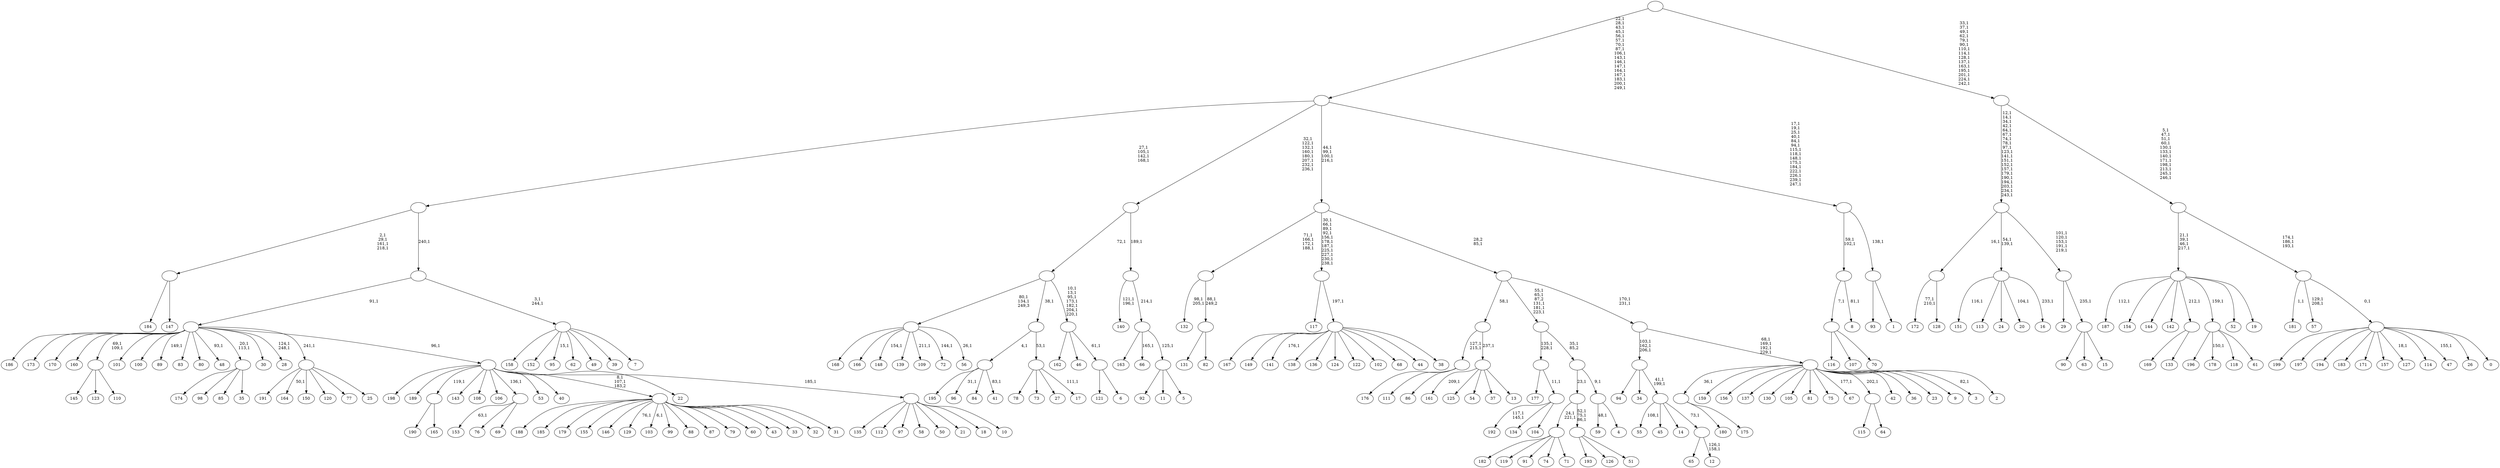 digraph T {
	450 [label="199"]
	449 [label="198"]
	448 [label="197"]
	447 [label="196"]
	446 [label="195"]
	445 [label="194"]
	444 [label="193"]
	443 [label="192"]
	440 [label="191"]
	439 [label="190"]
	438 [label="189"]
	437 [label="188"]
	436 [label="187"]
	434 [label="186"]
	433 [label="185"]
	432 [label="184"]
	431 [label="183"]
	430 [label="182"]
	429 [label="181"]
	427 [label="180"]
	426 [label="179"]
	425 [label="178"]
	423 [label="177"]
	422 [label="176"]
	421 [label="175"]
	420 [label=""]
	419 [label="174"]
	418 [label="173"]
	417 [label="172"]
	414 [label="171"]
	413 [label="170"]
	412 [label="169"]
	411 [label="168"]
	410 [label="167"]
	409 [label="166"]
	408 [label="165"]
	407 [label=""]
	406 [label="164"]
	404 [label="163"]
	403 [label="162"]
	402 [label="161"]
	400 [label="160"]
	399 [label="159"]
	398 [label="158"]
	397 [label="157"]
	396 [label="156"]
	395 [label="155"]
	394 [label="154"]
	393 [label="153"]
	391 [label="152"]
	390 [label="151"]
	388 [label="150"]
	387 [label="149"]
	386 [label="148"]
	384 [label="147"]
	383 [label=""]
	379 [label="146"]
	378 [label="145"]
	377 [label="144"]
	376 [label="143"]
	375 [label="142"]
	374 [label="141"]
	372 [label="140"]
	369 [label="139"]
	368 [label="138"]
	367 [label="137"]
	366 [label="136"]
	365 [label="135"]
	364 [label="134"]
	363 [label="133"]
	362 [label=""]
	361 [label="132"]
	358 [label="131"]
	357 [label="130"]
	356 [label="129"]
	354 [label="128"]
	353 [label=""]
	352 [label="127"]
	350 [label="126"]
	349 [label="125"]
	348 [label="124"]
	347 [label="123"]
	346 [label="122"]
	345 [label="121"]
	344 [label="120"]
	343 [label="119"]
	342 [label="118"]
	341 [label="117"]
	340 [label="116"]
	339 [label="115"]
	338 [label="114"]
	337 [label="113"]
	336 [label="112"]
	335 [label="111"]
	334 [label="110"]
	333 [label=""]
	331 [label="109"]
	329 [label="108"]
	328 [label="107"]
	327 [label="106"]
	326 [label="105"]
	325 [label="104"]
	324 [label=""]
	323 [label=""]
	321 [label="103"]
	319 [label="102"]
	318 [label="101"]
	317 [label="100"]
	316 [label="99"]
	315 [label="98"]
	314 [label="97"]
	313 [label="96"]
	311 [label="95"]
	309 [label="94"]
	308 [label="93"]
	307 [label="92"]
	306 [label="91"]
	305 [label="90"]
	304 [label="89"]
	302 [label="88"]
	301 [label="87"]
	300 [label="86"]
	299 [label=""]
	297 [label="85"]
	296 [label="84"]
	295 [label="83"]
	294 [label="82"]
	293 [label=""]
	292 [label=""]
	288 [label="81"]
	287 [label="80"]
	286 [label="79"]
	285 [label="78"]
	284 [label="77"]
	283 [label="76"]
	282 [label="75"]
	281 [label="74"]
	280 [label="73"]
	279 [label="72"]
	277 [label="71"]
	276 [label=""]
	274 [label="70"]
	273 [label=""]
	272 [label="69"]
	271 [label=""]
	270 [label="68"]
	269 [label="67"]
	267 [label="66"]
	265 [label="65"]
	264 [label="64"]
	263 [label=""]
	262 [label="63"]
	261 [label="62"]
	260 [label="61"]
	259 [label=""]
	258 [label="60"]
	257 [label="59"]
	255 [label="58"]
	254 [label="57"]
	251 [label="56"]
	249 [label=""]
	247 [label="55"]
	245 [label="54"]
	244 [label="53"]
	243 [label="52"]
	242 [label="51"]
	241 [label=""]
	238 [label=""]
	237 [label="50"]
	236 [label="49"]
	235 [label="48"]
	233 [label="47"]
	231 [label="46"]
	230 [label="45"]
	229 [label="44"]
	228 [label="43"]
	227 [label="42"]
	226 [label="41"]
	224 [label=""]
	223 [label="40"]
	222 [label="39"]
	221 [label="38"]
	220 [label=""]
	219 [label=""]
	208 [label="37"]
	207 [label="36"]
	206 [label="35"]
	205 [label=""]
	203 [label="34"]
	202 [label="33"]
	201 [label="32"]
	200 [label="31"]
	199 [label=""]
	197 [label="30"]
	196 [label="29"]
	195 [label="28"]
	192 [label="27"]
	191 [label="26"]
	190 [label="25"]
	189 [label=""]
	188 [label="24"]
	187 [label="23"]
	186 [label="22"]
	185 [label="21"]
	184 [label="20"]
	182 [label="19"]
	181 [label=""]
	177 [label="18"]
	176 [label="17"]
	174 [label=""]
	173 [label=""]
	172 [label="16"]
	170 [label=""]
	168 [label="15"]
	167 [label=""]
	166 [label=""]
	161 [label=""]
	141 [label="14"]
	140 [label="13"]
	139 [label=""]
	138 [label=""]
	137 [label="12"]
	134 [label=""]
	133 [label=""]
	131 [label=""]
	128 [label="11"]
	127 [label="10"]
	126 [label=""]
	125 [label=""]
	124 [label=""]
	123 [label="9"]
	122 [label="8"]
	120 [label=""]
	118 [label="7"]
	117 [label=""]
	115 [label=""]
	114 [label=""]
	110 [label="6"]
	109 [label=""]
	108 [label=""]
	101 [label=""]
	100 [label="5"]
	99 [label=""]
	98 [label=""]
	97 [label=""]
	96 [label=""]
	88 [label="4"]
	87 [label=""]
	86 [label=""]
	85 [label=""]
	80 [label="3"]
	78 [label="2"]
	77 [label=""]
	73 [label=""]
	71 [label=""]
	70 [label=""]
	66 [label="1"]
	65 [label=""]
	64 [label=""]
	49 [label=""]
	32 [label="0"]
	31 [label=""]
	30 [label=""]
	27 [label=""]
	15 [label=""]
	0 [label=""]
	420 -> 427 [label=""]
	420 -> 421 [label=""]
	407 -> 439 [label=""]
	407 -> 408 [label=""]
	383 -> 432 [label=""]
	383 -> 384 [label=""]
	362 -> 412 [label=""]
	362 -> 363 [label=""]
	353 -> 417 [label="77,1\n210,1"]
	353 -> 354 [label=""]
	333 -> 378 [label=""]
	333 -> 347 [label=""]
	333 -> 334 [label=""]
	324 -> 443 [label="117,1\n145,1"]
	324 -> 364 [label=""]
	324 -> 325 [label=""]
	323 -> 423 [label=""]
	323 -> 324 [label="11,1"]
	299 -> 422 [label=""]
	299 -> 335 [label=""]
	299 -> 300 [label=""]
	293 -> 358 [label=""]
	293 -> 294 [label=""]
	292 -> 361 [label="98,1\n205,1"]
	292 -> 293 [label="88,1\n249,2"]
	276 -> 430 [label=""]
	276 -> 343 [label=""]
	276 -> 306 [label=""]
	276 -> 281 [label=""]
	276 -> 277 [label=""]
	273 -> 340 [label=""]
	273 -> 328 [label=""]
	273 -> 274 [label=""]
	271 -> 393 [label="63,1"]
	271 -> 283 [label=""]
	271 -> 272 [label=""]
	263 -> 339 [label=""]
	263 -> 264 [label=""]
	259 -> 425 [label="150,1"]
	259 -> 447 [label=""]
	259 -> 342 [label=""]
	259 -> 260 [label=""]
	249 -> 251 [label="26,1"]
	249 -> 279 [label="144,1"]
	249 -> 331 [label="211,1"]
	249 -> 386 [label="154,1"]
	249 -> 411 [label=""]
	249 -> 409 [label=""]
	249 -> 369 [label=""]
	241 -> 444 [label=""]
	241 -> 350 [label=""]
	241 -> 242 [label=""]
	238 -> 241 [label="52,1\n75,1\n86,1"]
	238 -> 276 [label="24,1\n221,1"]
	224 -> 226 [label="83,1"]
	224 -> 313 [label="31,1"]
	224 -> 446 [label=""]
	224 -> 296 [label=""]
	220 -> 374 [label="176,1"]
	220 -> 410 [label=""]
	220 -> 387 [label=""]
	220 -> 368 [label=""]
	220 -> 366 [label=""]
	220 -> 348 [label=""]
	220 -> 346 [label=""]
	220 -> 319 [label=""]
	220 -> 270 [label=""]
	220 -> 229 [label=""]
	220 -> 221 [label=""]
	219 -> 341 [label=""]
	219 -> 220 [label="197,1"]
	205 -> 419 [label=""]
	205 -> 315 [label=""]
	205 -> 297 [label=""]
	205 -> 206 [label=""]
	199 -> 321 [label="6,1"]
	199 -> 356 [label="76,1"]
	199 -> 437 [label=""]
	199 -> 433 [label=""]
	199 -> 426 [label=""]
	199 -> 395 [label=""]
	199 -> 379 [label=""]
	199 -> 316 [label=""]
	199 -> 302 [label=""]
	199 -> 301 [label=""]
	199 -> 286 [label=""]
	199 -> 258 [label=""]
	199 -> 228 [label=""]
	199 -> 202 [label=""]
	199 -> 201 [label=""]
	199 -> 200 [label=""]
	189 -> 406 [label="50,1"]
	189 -> 440 [label=""]
	189 -> 388 [label=""]
	189 -> 344 [label=""]
	189 -> 284 [label=""]
	189 -> 190 [label=""]
	181 -> 436 [label="112,1"]
	181 -> 394 [label=""]
	181 -> 377 [label=""]
	181 -> 375 [label=""]
	181 -> 362 [label="212,1"]
	181 -> 259 [label="159,1"]
	181 -> 243 [label=""]
	181 -> 182 [label=""]
	174 -> 176 [label="111,1"]
	174 -> 285 [label=""]
	174 -> 280 [label=""]
	174 -> 192 [label=""]
	173 -> 224 [label="4,1"]
	173 -> 174 [label="53,1"]
	170 -> 172 [label="233,1"]
	170 -> 184 [label="104,1"]
	170 -> 390 [label="116,1"]
	170 -> 337 [label=""]
	170 -> 188 [label=""]
	167 -> 305 [label=""]
	167 -> 262 [label=""]
	167 -> 168 [label=""]
	166 -> 196 [label=""]
	166 -> 167 [label="235,1"]
	161 -> 166 [label="101,1\n120,1\n153,1\n191,1\n219,1"]
	161 -> 170 [label="54,1\n139,1"]
	161 -> 353 [label="16,1"]
	139 -> 402 [label="209,1"]
	139 -> 349 [label=""]
	139 -> 245 [label=""]
	139 -> 208 [label=""]
	139 -> 140 [label=""]
	138 -> 299 [label="127,1\n215,1"]
	138 -> 139 [label="237,1"]
	134 -> 137 [label="126,1\n158,1"]
	134 -> 265 [label=""]
	133 -> 247 [label="108,1"]
	133 -> 230 [label=""]
	133 -> 141 [label=""]
	133 -> 134 [label="73,1"]
	131 -> 133 [label="41,1\n199,1"]
	131 -> 309 [label=""]
	131 -> 203 [label=""]
	126 -> 365 [label=""]
	126 -> 336 [label=""]
	126 -> 314 [label=""]
	126 -> 255 [label=""]
	126 -> 237 [label=""]
	126 -> 185 [label=""]
	126 -> 177 [label=""]
	126 -> 127 [label=""]
	125 -> 199 [label="8,1\n107,1\n183,2"]
	125 -> 449 [label=""]
	125 -> 438 [label=""]
	125 -> 407 [label="119,1"]
	125 -> 376 [label=""]
	125 -> 329 [label=""]
	125 -> 327 [label=""]
	125 -> 271 [label="136,1"]
	125 -> 244 [label=""]
	125 -> 223 [label=""]
	125 -> 186 [label=""]
	125 -> 126 [label="185,1"]
	124 -> 195 [label="124,1\n248,1"]
	124 -> 205 [label="20,1\n113,1"]
	124 -> 235 [label="93,1"]
	124 -> 304 [label="149,1"]
	124 -> 333 [label="69,1\n109,1"]
	124 -> 434 [label=""]
	124 -> 418 [label=""]
	124 -> 413 [label=""]
	124 -> 400 [label=""]
	124 -> 318 [label=""]
	124 -> 317 [label=""]
	124 -> 295 [label=""]
	124 -> 287 [label=""]
	124 -> 197 [label=""]
	124 -> 189 [label="241,1"]
	124 -> 125 [label="96,1"]
	120 -> 122 [label="81,1"]
	120 -> 273 [label="7,1"]
	117 -> 311 [label="15,1"]
	117 -> 398 [label=""]
	117 -> 391 [label=""]
	117 -> 261 [label=""]
	117 -> 236 [label=""]
	117 -> 222 [label=""]
	117 -> 118 [label=""]
	115 -> 117 [label="3,1\n244,1"]
	115 -> 124 [label="91,1"]
	114 -> 383 [label="2,1\n29,1\n161,1\n218,1"]
	114 -> 115 [label="240,1"]
	109 -> 345 [label=""]
	109 -> 110 [label=""]
	108 -> 403 [label=""]
	108 -> 231 [label=""]
	108 -> 109 [label="61,1"]
	101 -> 108 [label="10,1\n13,1\n95,1\n173,1\n182,1\n204,1\n220,1"]
	101 -> 249 [label="80,1\n134,1\n249,3"]
	101 -> 173 [label="38,1"]
	99 -> 307 [label=""]
	99 -> 128 [label=""]
	99 -> 100 [label=""]
	98 -> 267 [label="165,1"]
	98 -> 404 [label=""]
	98 -> 99 [label="125,1"]
	97 -> 372 [label="121,1\n196,1"]
	97 -> 98 [label="214,1"]
	96 -> 101 [label="72,1"]
	96 -> 97 [label="189,1"]
	87 -> 257 [label="48,1"]
	87 -> 88 [label=""]
	86 -> 238 [label="23,1"]
	86 -> 87 [label="9,1"]
	85 -> 323 [label="135,1\n228,1"]
	85 -> 86 [label="35,1\n85,2"]
	77 -> 80 [label="82,1"]
	77 -> 269 [label="177,1"]
	77 -> 420 [label="36,1"]
	77 -> 399 [label=""]
	77 -> 396 [label=""]
	77 -> 367 [label=""]
	77 -> 357 [label=""]
	77 -> 326 [label=""]
	77 -> 288 [label=""]
	77 -> 282 [label=""]
	77 -> 263 [label="202,1"]
	77 -> 227 [label=""]
	77 -> 207 [label=""]
	77 -> 187 [label=""]
	77 -> 123 [label=""]
	77 -> 78 [label=""]
	73 -> 77 [label="68,1\n169,1\n192,1\n229,1"]
	73 -> 131 [label="103,1\n162,1\n206,1"]
	71 -> 73 [label="170,1\n231,1"]
	71 -> 85 [label="55,1\n65,1\n87,2\n131,1\n181,1\n223,1"]
	71 -> 138 [label="58,1"]
	70 -> 219 [label="30,1\n66,1\n89,1\n92,1\n156,1\n178,1\n187,1\n225,1\n227,1\n230,1\n238,1"]
	70 -> 292 [label="71,1\n166,1\n172,1\n188,1"]
	70 -> 71 [label="28,2\n85,1"]
	65 -> 308 [label=""]
	65 -> 66 [label=""]
	64 -> 120 [label="59,1\n102,1"]
	64 -> 65 [label="138,1"]
	49 -> 64 [label="17,1\n19,1\n25,1\n40,1\n84,1\n94,1\n115,1\n118,1\n148,1\n175,1\n184,1\n222,1\n226,1\n239,1\n247,1"]
	49 -> 70 [label="44,1\n99,1\n100,1\n216,1"]
	49 -> 96 [label="32,1\n122,1\n132,1\n160,1\n180,1\n207,1\n232,1\n236,1"]
	49 -> 114 [label="27,1\n105,1\n142,1\n168,1"]
	31 -> 233 [label="155,1"]
	31 -> 352 [label="18,1"]
	31 -> 450 [label=""]
	31 -> 448 [label=""]
	31 -> 445 [label=""]
	31 -> 431 [label=""]
	31 -> 414 [label=""]
	31 -> 397 [label=""]
	31 -> 338 [label=""]
	31 -> 191 [label=""]
	31 -> 32 [label=""]
	30 -> 254 [label="129,1\n208,1"]
	30 -> 429 [label="1,1"]
	30 -> 31 [label="0,1"]
	27 -> 30 [label="174,1\n186,1\n193,1"]
	27 -> 181 [label="21,1\n39,1\n46,1\n217,1"]
	15 -> 27 [label="5,1\n47,1\n51,1\n60,1\n130,1\n133,1\n140,1\n171,1\n198,1\n213,1\n245,1\n246,1"]
	15 -> 161 [label="12,1\n14,1\n34,1\n42,1\n64,1\n67,1\n74,1\n78,1\n97,1\n123,1\n141,1\n151,1\n152,1\n157,1\n179,1\n190,1\n194,1\n203,1\n234,1\n243,1"]
	0 -> 15 [label="33,1\n37,1\n49,1\n62,1\n79,1\n90,1\n110,1\n114,1\n128,1\n137,1\n163,1\n195,1\n201,1\n224,1\n242,1"]
	0 -> 49 [label="22,1\n28,1\n43,1\n45,1\n56,1\n57,1\n70,1\n87,1\n106,1\n143,1\n146,1\n147,1\n164,1\n167,1\n183,1\n200,1\n249,1"]
}
